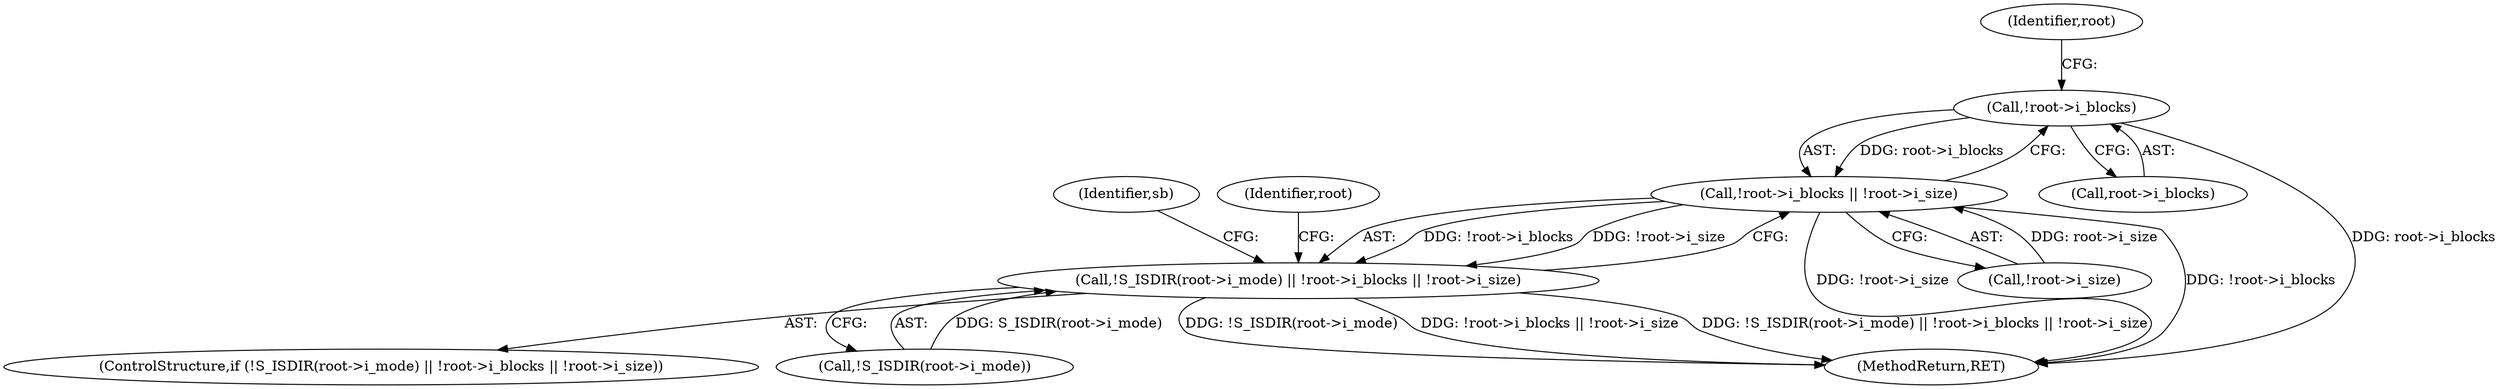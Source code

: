 digraph "0_linux_744692dc059845b2a3022119871846e74d4f6e11_16@pointer" {
"1001678" [label="(Call,!root->i_blocks)"];
"1001677" [label="(Call,!root->i_blocks || !root->i_size)"];
"1001671" [label="(Call,!S_ISDIR(root->i_mode) || !root->i_blocks || !root->i_size)"];
"1001696" [label="(Identifier,sb)"];
"1001679" [label="(Call,root->i_blocks)"];
"1001672" [label="(Call,!S_ISDIR(root->i_mode))"];
"1001688" [label="(Identifier,root)"];
"1001671" [label="(Call,!S_ISDIR(root->i_mode) || !root->i_blocks || !root->i_size)"];
"1001682" [label="(Call,!root->i_size)"];
"1001678" [label="(Call,!root->i_blocks)"];
"1001677" [label="(Call,!root->i_blocks || !root->i_size)"];
"1001684" [label="(Identifier,root)"];
"1001670" [label="(ControlStructure,if (!S_ISDIR(root->i_mode) || !root->i_blocks || !root->i_size))"];
"1002129" [label="(MethodReturn,RET)"];
"1001678" -> "1001677"  [label="AST: "];
"1001678" -> "1001679"  [label="CFG: "];
"1001679" -> "1001678"  [label="AST: "];
"1001684" -> "1001678"  [label="CFG: "];
"1001677" -> "1001678"  [label="CFG: "];
"1001678" -> "1002129"  [label="DDG: root->i_blocks"];
"1001678" -> "1001677"  [label="DDG: root->i_blocks"];
"1001677" -> "1001671"  [label="AST: "];
"1001677" -> "1001682"  [label="CFG: "];
"1001682" -> "1001677"  [label="AST: "];
"1001671" -> "1001677"  [label="CFG: "];
"1001677" -> "1002129"  [label="DDG: !root->i_size"];
"1001677" -> "1002129"  [label="DDG: !root->i_blocks"];
"1001677" -> "1001671"  [label="DDG: !root->i_blocks"];
"1001677" -> "1001671"  [label="DDG: !root->i_size"];
"1001682" -> "1001677"  [label="DDG: root->i_size"];
"1001671" -> "1001670"  [label="AST: "];
"1001671" -> "1001672"  [label="CFG: "];
"1001672" -> "1001671"  [label="AST: "];
"1001688" -> "1001671"  [label="CFG: "];
"1001696" -> "1001671"  [label="CFG: "];
"1001671" -> "1002129"  [label="DDG: !S_ISDIR(root->i_mode)"];
"1001671" -> "1002129"  [label="DDG: !root->i_blocks || !root->i_size"];
"1001671" -> "1002129"  [label="DDG: !S_ISDIR(root->i_mode) || !root->i_blocks || !root->i_size"];
"1001672" -> "1001671"  [label="DDG: S_ISDIR(root->i_mode)"];
}
